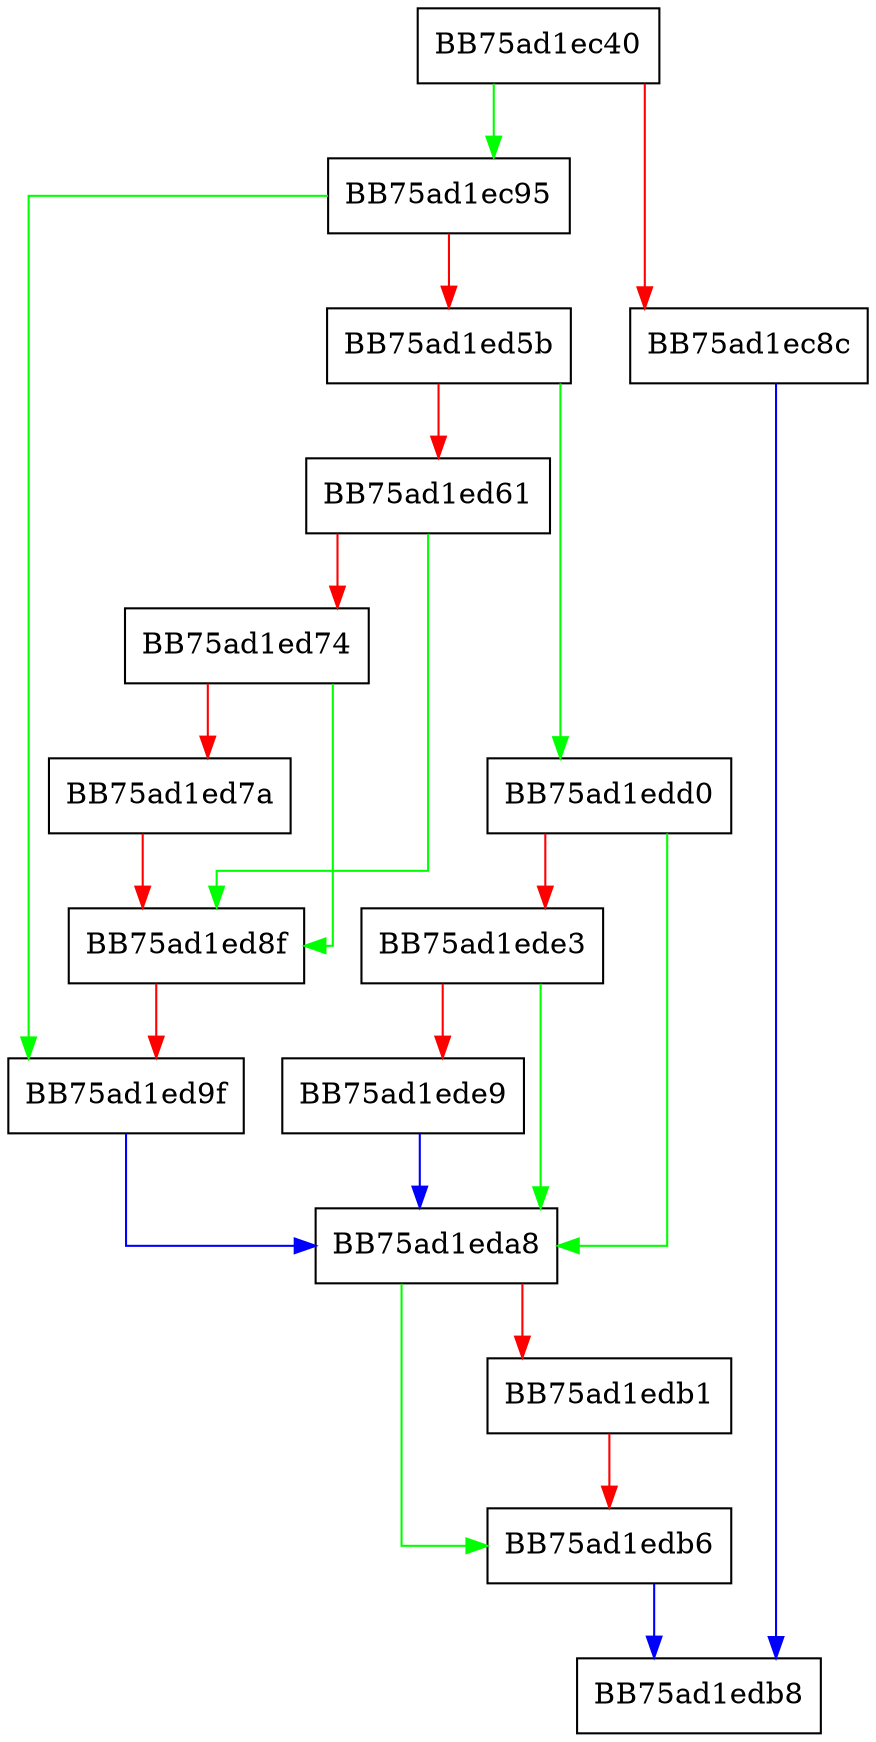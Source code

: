 digraph UncompressImage {
  node [shape="box"];
  graph [splines=ortho];
  BB75ad1ec40 -> BB75ad1ec95 [color="green"];
  BB75ad1ec40 -> BB75ad1ec8c [color="red"];
  BB75ad1ec8c -> BB75ad1edb8 [color="blue"];
  BB75ad1ec95 -> BB75ad1ed9f [color="green"];
  BB75ad1ec95 -> BB75ad1ed5b [color="red"];
  BB75ad1ed5b -> BB75ad1edd0 [color="green"];
  BB75ad1ed5b -> BB75ad1ed61 [color="red"];
  BB75ad1ed61 -> BB75ad1ed8f [color="green"];
  BB75ad1ed61 -> BB75ad1ed74 [color="red"];
  BB75ad1ed74 -> BB75ad1ed8f [color="green"];
  BB75ad1ed74 -> BB75ad1ed7a [color="red"];
  BB75ad1ed7a -> BB75ad1ed8f [color="red"];
  BB75ad1ed8f -> BB75ad1ed9f [color="red"];
  BB75ad1ed9f -> BB75ad1eda8 [color="blue"];
  BB75ad1eda8 -> BB75ad1edb6 [color="green"];
  BB75ad1eda8 -> BB75ad1edb1 [color="red"];
  BB75ad1edb1 -> BB75ad1edb6 [color="red"];
  BB75ad1edb6 -> BB75ad1edb8 [color="blue"];
  BB75ad1edd0 -> BB75ad1eda8 [color="green"];
  BB75ad1edd0 -> BB75ad1ede3 [color="red"];
  BB75ad1ede3 -> BB75ad1eda8 [color="green"];
  BB75ad1ede3 -> BB75ad1ede9 [color="red"];
  BB75ad1ede9 -> BB75ad1eda8 [color="blue"];
}
